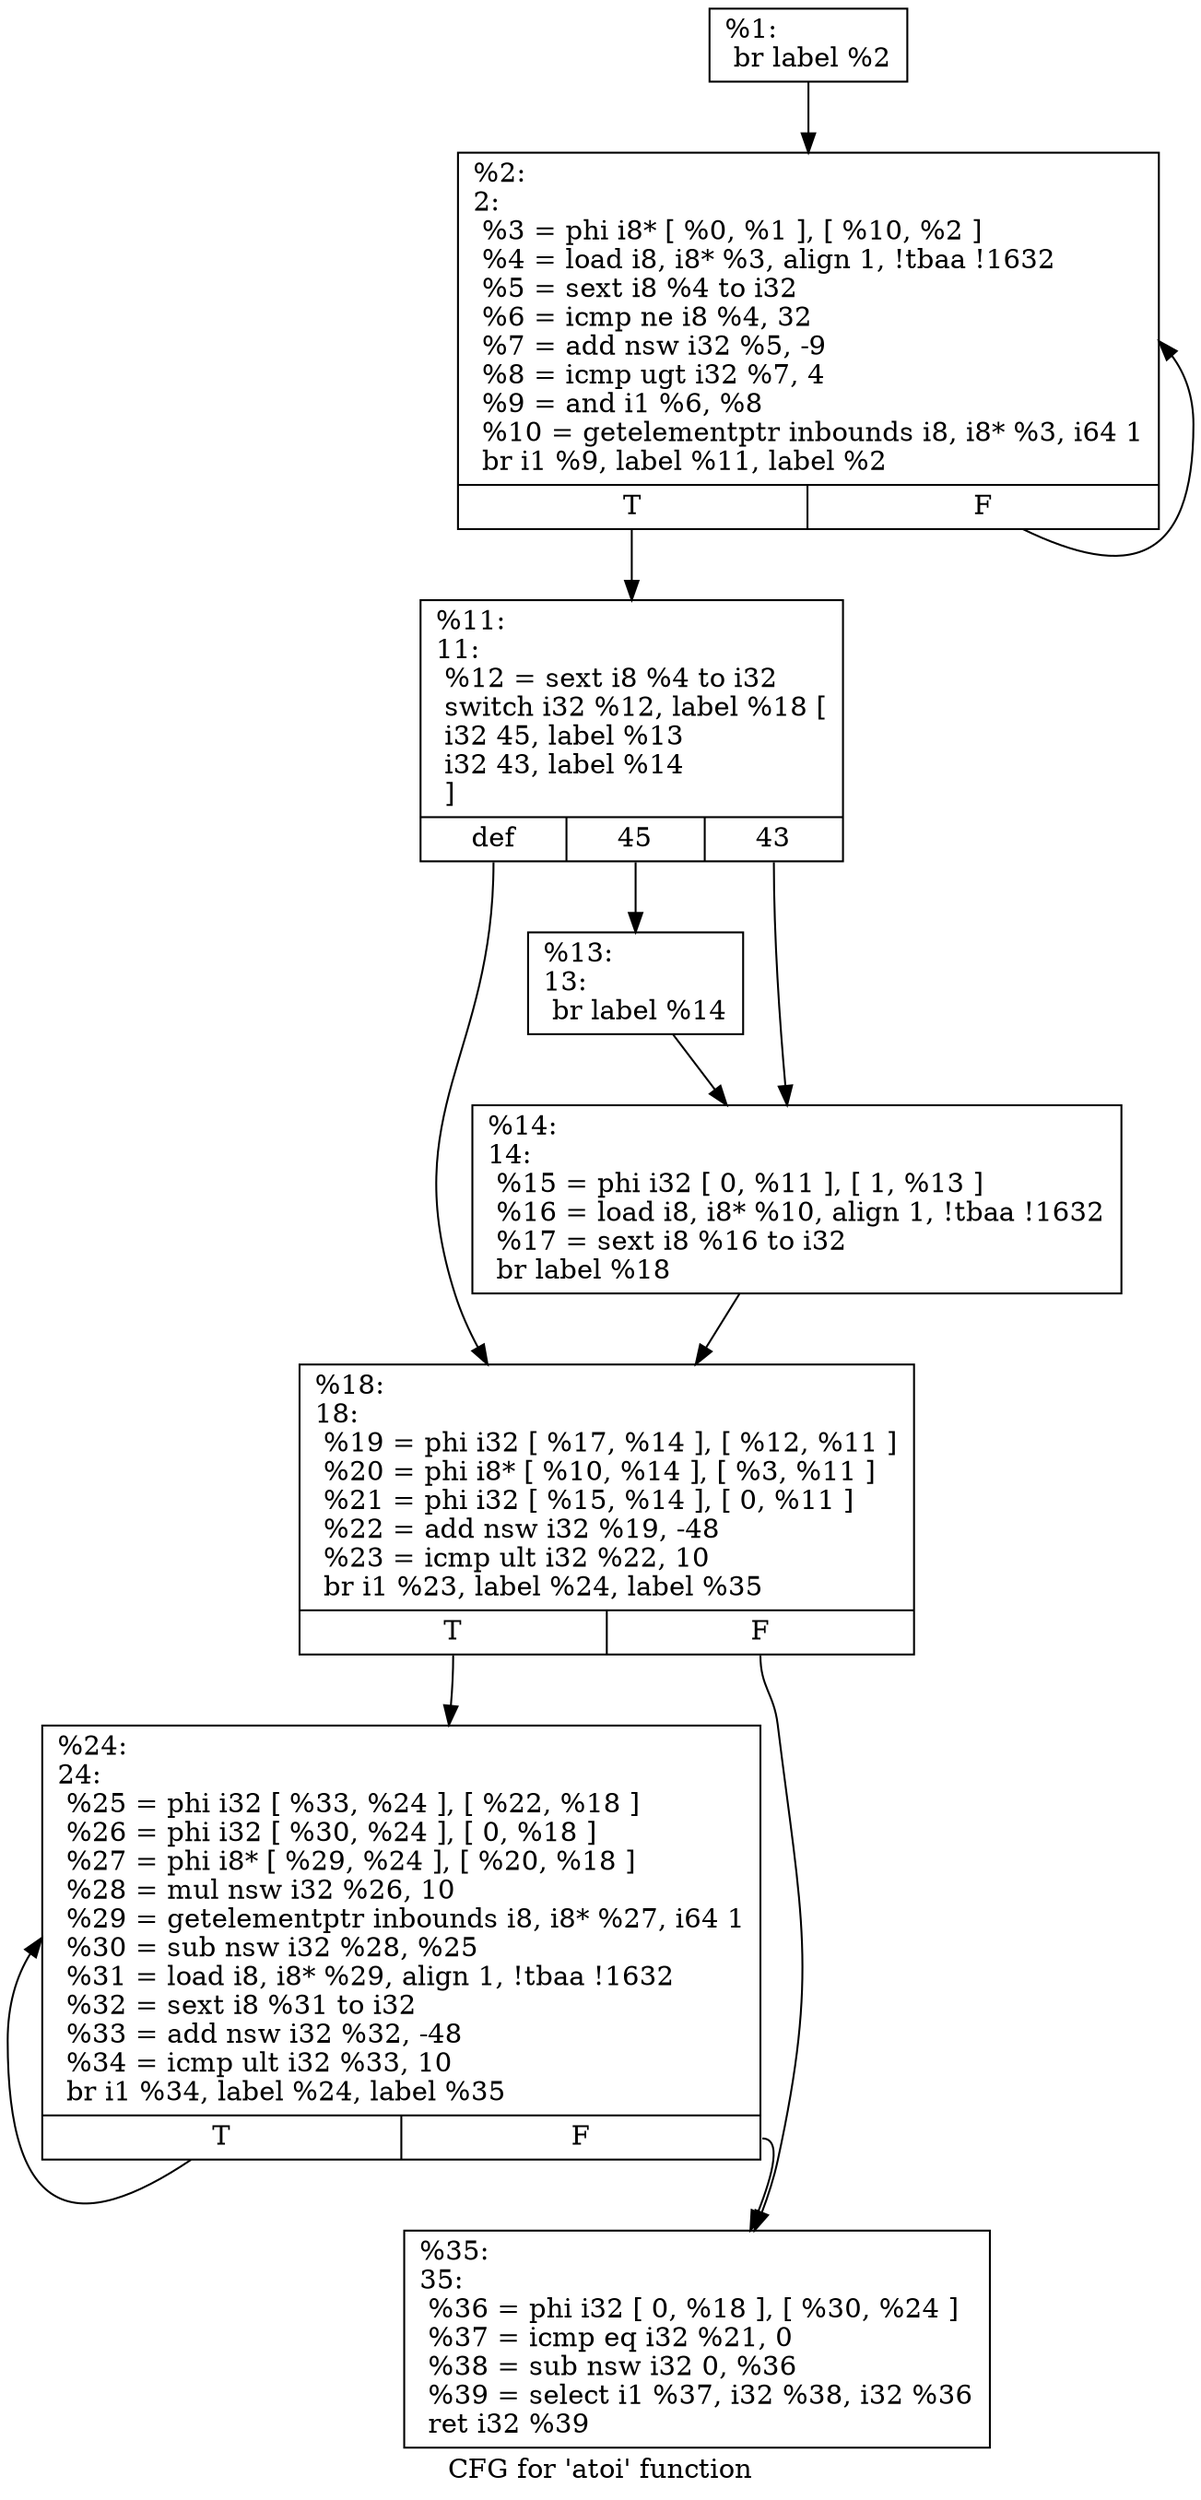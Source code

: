 digraph "CFG for 'atoi' function" {
	label="CFG for 'atoi' function";

	Node0x1be6af0 [shape=record,label="{%1:\l  br label %2\l}"];
	Node0x1be6af0 -> Node0x1be6b40;
	Node0x1be6b40 [shape=record,label="{%2:\l2:                                                \l  %3 = phi i8* [ %0, %1 ], [ %10, %2 ]\l  %4 = load i8, i8* %3, align 1, !tbaa !1632\l  %5 = sext i8 %4 to i32\l  %6 = icmp ne i8 %4, 32\l  %7 = add nsw i32 %5, -9\l  %8 = icmp ugt i32 %7, 4\l  %9 = and i1 %6, %8\l  %10 = getelementptr inbounds i8, i8* %3, i64 1\l  br i1 %9, label %11, label %2\l|{<s0>T|<s1>F}}"];
	Node0x1be6b40:s0 -> Node0x1be6b90;
	Node0x1be6b40:s1 -> Node0x1be6b40;
	Node0x1be6b90 [shape=record,label="{%11:\l11:                                               \l  %12 = sext i8 %4 to i32\l  switch i32 %12, label %18 [\l    i32 45, label %13\l    i32 43, label %14\l  ]\l|{<s0>def|<s1>45|<s2>43}}"];
	Node0x1be6b90:s0 -> Node0x1be6c80;
	Node0x1be6b90:s1 -> Node0x1be6be0;
	Node0x1be6b90:s2 -> Node0x1be6c30;
	Node0x1be6be0 [shape=record,label="{%13:\l13:                                               \l  br label %14\l}"];
	Node0x1be6be0 -> Node0x1be6c30;
	Node0x1be6c30 [shape=record,label="{%14:\l14:                                               \l  %15 = phi i32 [ 0, %11 ], [ 1, %13 ]\l  %16 = load i8, i8* %10, align 1, !tbaa !1632\l  %17 = sext i8 %16 to i32\l  br label %18\l}"];
	Node0x1be6c30 -> Node0x1be6c80;
	Node0x1be6c80 [shape=record,label="{%18:\l18:                                               \l  %19 = phi i32 [ %17, %14 ], [ %12, %11 ]\l  %20 = phi i8* [ %10, %14 ], [ %3, %11 ]\l  %21 = phi i32 [ %15, %14 ], [ 0, %11 ]\l  %22 = add nsw i32 %19, -48\l  %23 = icmp ult i32 %22, 10\l  br i1 %23, label %24, label %35\l|{<s0>T|<s1>F}}"];
	Node0x1be6c80:s0 -> Node0x1be6cd0;
	Node0x1be6c80:s1 -> Node0x1be6d20;
	Node0x1be6cd0 [shape=record,label="{%24:\l24:                                               \l  %25 = phi i32 [ %33, %24 ], [ %22, %18 ]\l  %26 = phi i32 [ %30, %24 ], [ 0, %18 ]\l  %27 = phi i8* [ %29, %24 ], [ %20, %18 ]\l  %28 = mul nsw i32 %26, 10\l  %29 = getelementptr inbounds i8, i8* %27, i64 1\l  %30 = sub nsw i32 %28, %25\l  %31 = load i8, i8* %29, align 1, !tbaa !1632\l  %32 = sext i8 %31 to i32\l  %33 = add nsw i32 %32, -48\l  %34 = icmp ult i32 %33, 10\l  br i1 %34, label %24, label %35\l|{<s0>T|<s1>F}}"];
	Node0x1be6cd0:s0 -> Node0x1be6cd0;
	Node0x1be6cd0:s1 -> Node0x1be6d20;
	Node0x1be6d20 [shape=record,label="{%35:\l35:                                               \l  %36 = phi i32 [ 0, %18 ], [ %30, %24 ]\l  %37 = icmp eq i32 %21, 0\l  %38 = sub nsw i32 0, %36\l  %39 = select i1 %37, i32 %38, i32 %36\l  ret i32 %39\l}"];
}
